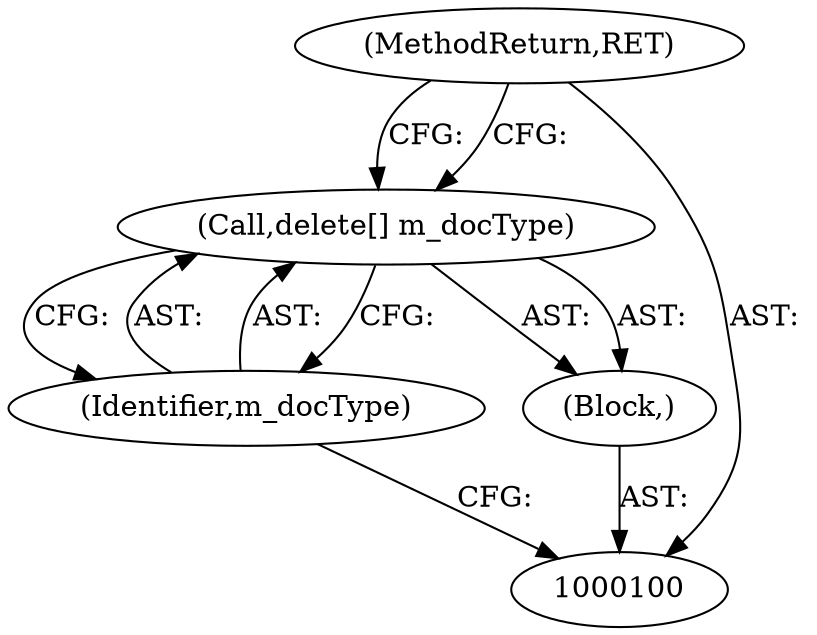 digraph "1_Android_04839626ed859623901ebd3a5fd483982186b59d_227" {
"1000104" [label="(MethodReturn,RET)"];
"1000101" [label="(Block,)"];
"1000103" [label="(Identifier,m_docType)"];
"1000102" [label="(Call,delete[] m_docType)"];
"1000104" -> "1000100"  [label="AST: "];
"1000104" -> "1000102"  [label="CFG: "];
"1000101" -> "1000100"  [label="AST: "];
"1000102" -> "1000101"  [label="AST: "];
"1000103" -> "1000102"  [label="AST: "];
"1000103" -> "1000100"  [label="CFG: "];
"1000102" -> "1000103"  [label="CFG: "];
"1000102" -> "1000101"  [label="AST: "];
"1000102" -> "1000103"  [label="CFG: "];
"1000103" -> "1000102"  [label="AST: "];
"1000104" -> "1000102"  [label="CFG: "];
}

